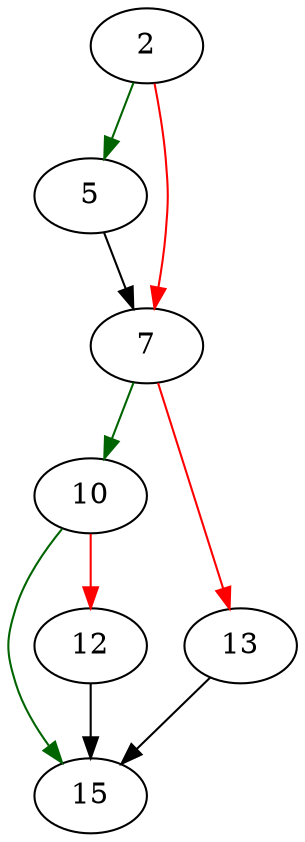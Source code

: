 strict digraph "c_strtold" {
	// Node definitions.
	2 [entry=true];
	5;
	7;
	10;
	13;
	15;
	12;

	// Edge definitions.
	2 -> 5 [
		color=darkgreen
		cond=true
	];
	2 -> 7 [
		color=red
		cond=false
	];
	5 -> 7;
	7 -> 10 [
		color=darkgreen
		cond=true
	];
	7 -> 13 [
		color=red
		cond=false
	];
	10 -> 15 [
		color=darkgreen
		cond=true
	];
	10 -> 12 [
		color=red
		cond=false
	];
	13 -> 15;
	12 -> 15;
}